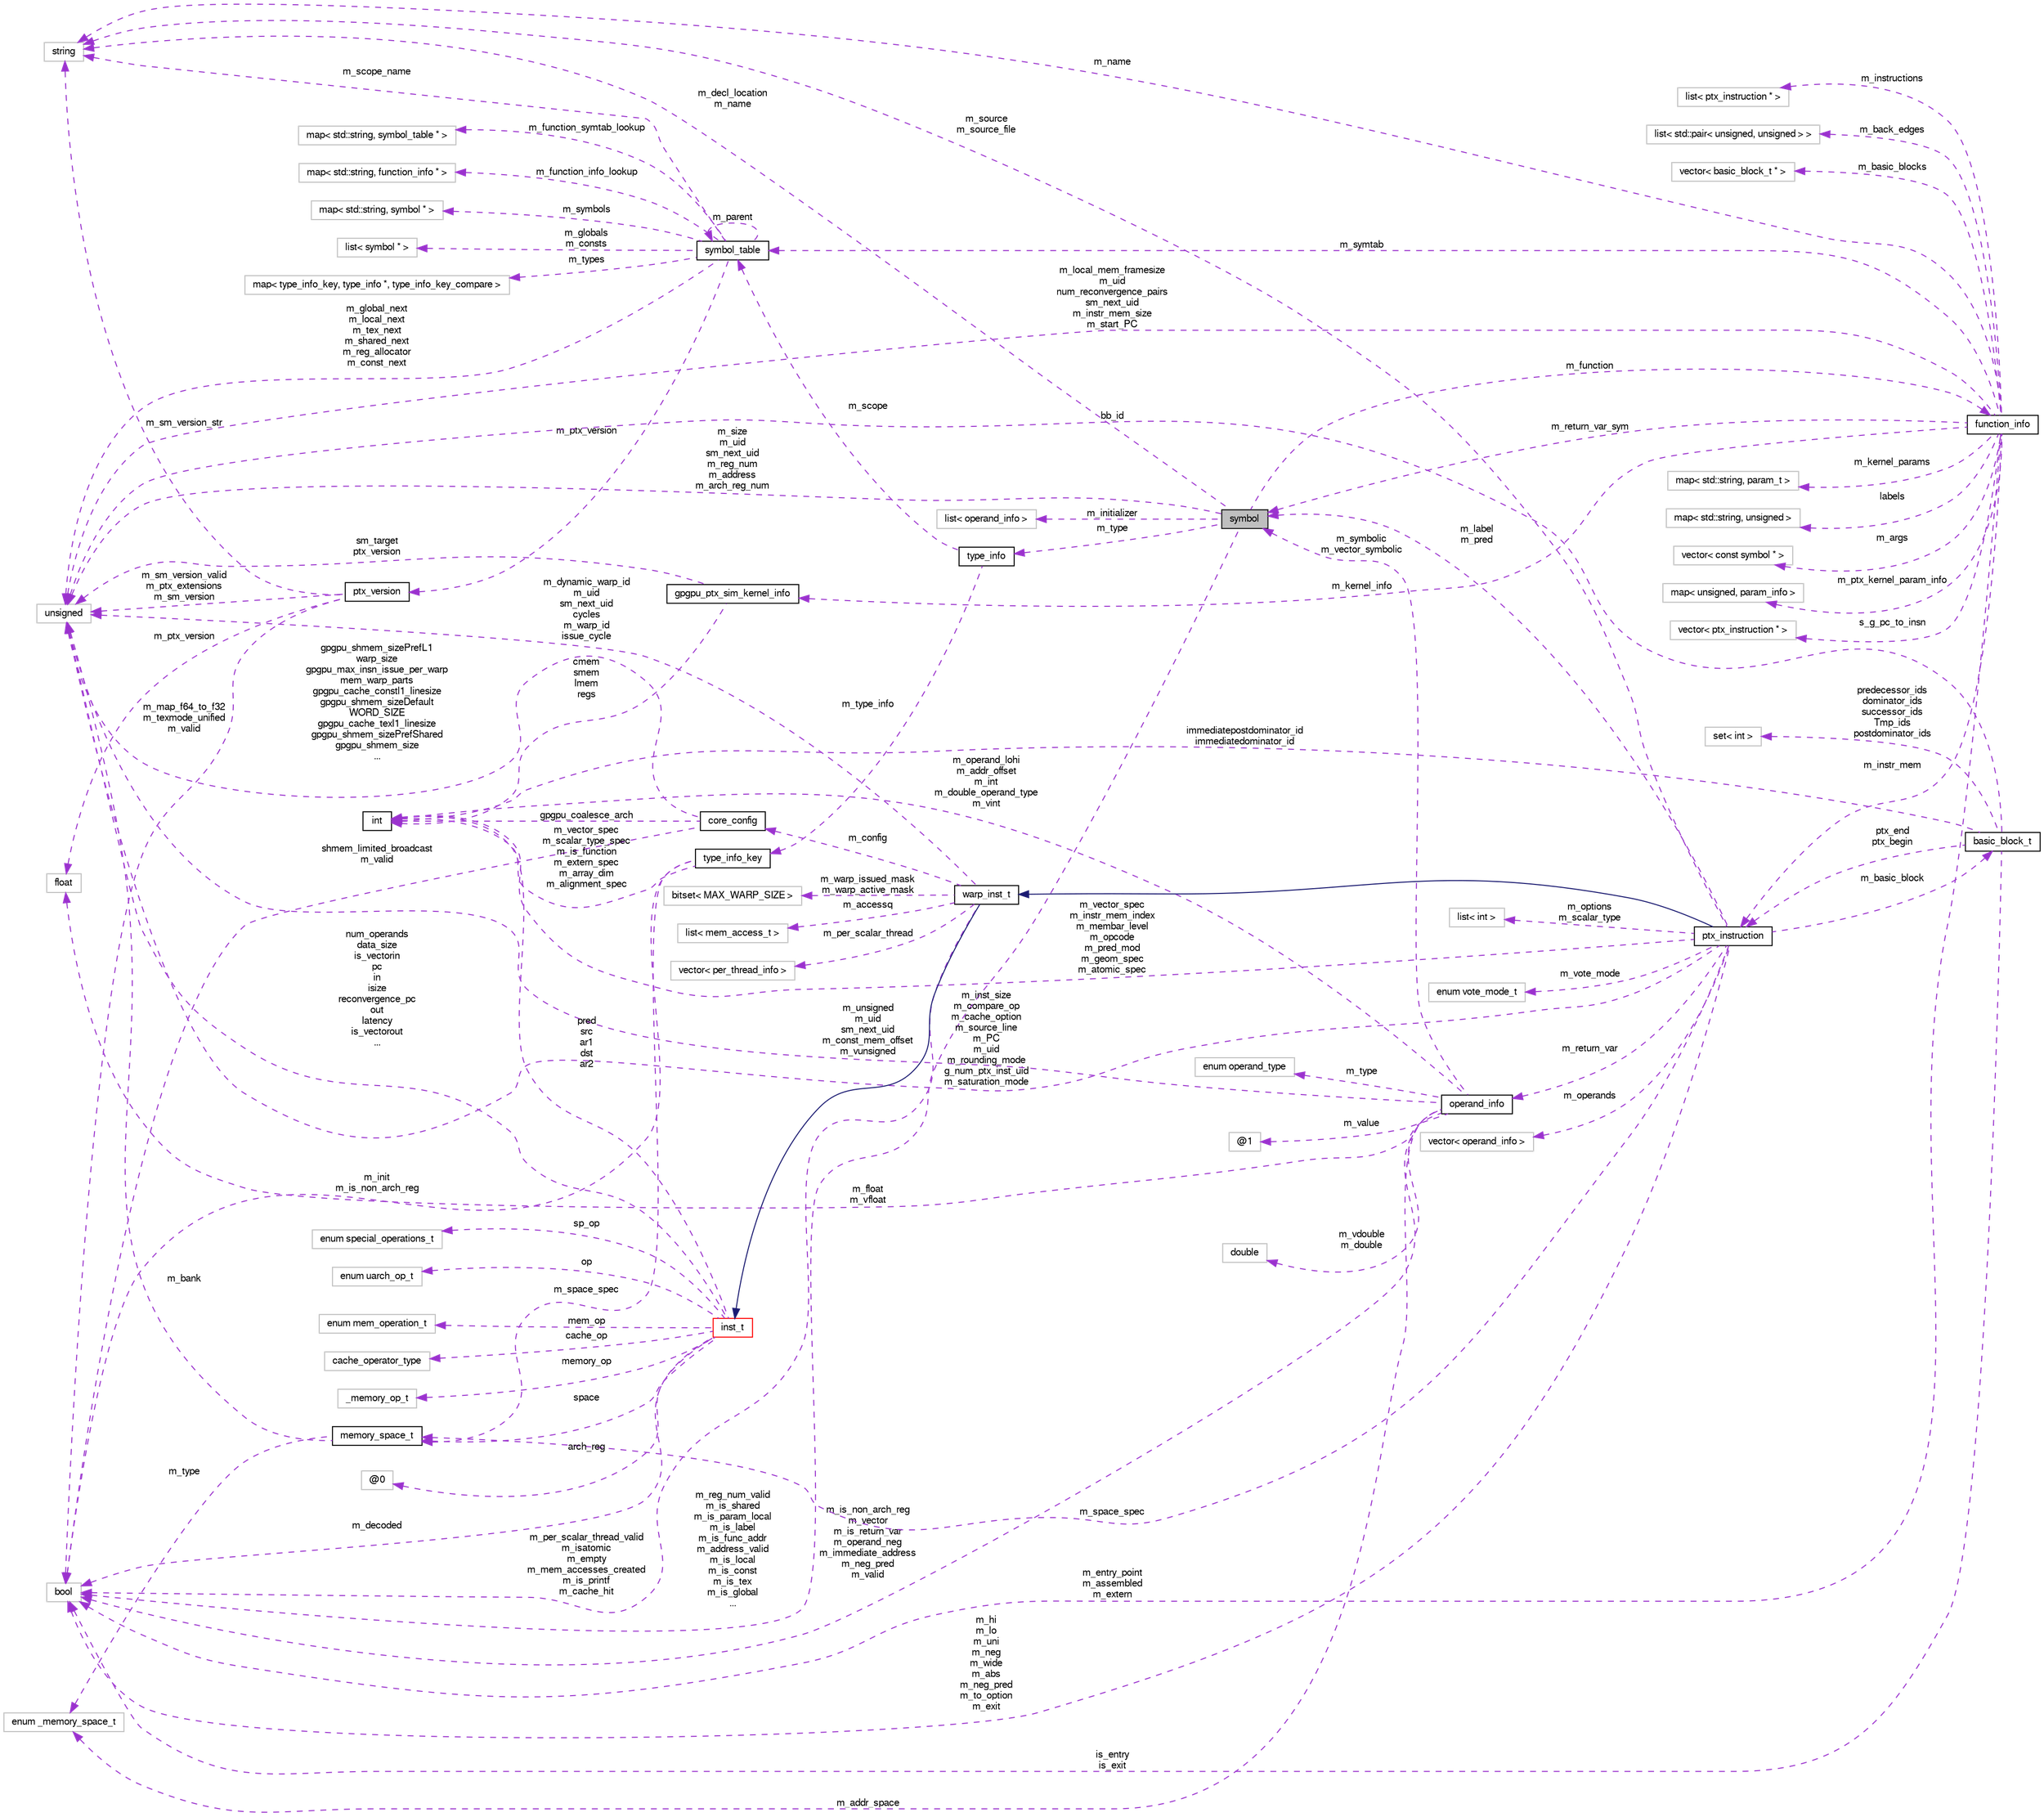digraph G
{
  bgcolor="transparent";
  edge [fontname="FreeSans",fontsize="10",labelfontname="FreeSans",labelfontsize="10"];
  node [fontname="FreeSans",fontsize="10",shape=record];
  rankdir=LR;
  Node1 [label="symbol",height=0.2,width=0.4,color="black", fillcolor="grey75", style="filled" fontcolor="black"];
  Node2 -> Node1 [dir=back,color="darkorchid3",fontsize="10",style="dashed",label="m_type",fontname="FreeSans"];
  Node2 [label="type_info",height=0.2,width=0.4,color="black",URL="$classtype__info.html"];
  Node3 -> Node2 [dir=back,color="darkorchid3",fontsize="10",style="dashed",label="m_scope",fontname="FreeSans"];
  Node3 [label="symbol_table",height=0.2,width=0.4,color="black",URL="$classsymbol__table.html"];
  Node4 -> Node3 [dir=back,color="darkorchid3",fontsize="10",style="dashed",label="m_symbols",fontname="FreeSans"];
  Node4 [label="map\< std::string, symbol * \>",height=0.2,width=0.4,color="grey75"];
  Node3 -> Node3 [dir=back,color="darkorchid3",fontsize="10",style="dashed",label="m_parent",fontname="FreeSans"];
  Node5 -> Node3 [dir=back,color="darkorchid3",fontsize="10",style="dashed",label="m_globals\nm_consts",fontname="FreeSans"];
  Node5 [label="list\< symbol * \>",height=0.2,width=0.4,color="grey75"];
  Node6 -> Node3 [dir=back,color="darkorchid3",fontsize="10",style="dashed",label="m_types",fontname="FreeSans"];
  Node6 [label="map\< type_info_key, type_info *, type_info_key_compare \>",height=0.2,width=0.4,color="grey75"];
  Node7 -> Node3 [dir=back,color="darkorchid3",fontsize="10",style="dashed",label="m_ptx_version",fontname="FreeSans"];
  Node7 [label="ptx_version",height=0.2,width=0.4,color="black",URL="$classptx__version.html"];
  Node8 -> Node7 [dir=back,color="darkorchid3",fontsize="10",style="dashed",label="m_ptx_version",fontname="FreeSans"];
  Node8 [label="float",height=0.2,width=0.4,color="grey75"];
  Node9 -> Node7 [dir=back,color="darkorchid3",fontsize="10",style="dashed",label="m_sm_version_str",fontname="FreeSans"];
  Node9 [label="string",height=0.2,width=0.4,color="grey75"];
  Node10 -> Node7 [dir=back,color="darkorchid3",fontsize="10",style="dashed",label="m_map_f64_to_f32\nm_texmode_unified\nm_valid",fontname="FreeSans"];
  Node10 [label="bool",height=0.2,width=0.4,color="grey75"];
  Node11 -> Node7 [dir=back,color="darkorchid3",fontsize="10",style="dashed",label="m_sm_version_valid\nm_ptx_extensions\nm_sm_version",fontname="FreeSans"];
  Node11 [label="unsigned",height=0.2,width=0.4,color="grey75"];
  Node9 -> Node3 [dir=back,color="darkorchid3",fontsize="10",style="dashed",label="m_scope_name",fontname="FreeSans"];
  Node12 -> Node3 [dir=back,color="darkorchid3",fontsize="10",style="dashed",label="m_function_symtab_lookup",fontname="FreeSans"];
  Node12 [label="map\< std::string, symbol_table * \>",height=0.2,width=0.4,color="grey75"];
  Node13 -> Node3 [dir=back,color="darkorchid3",fontsize="10",style="dashed",label="m_function_info_lookup",fontname="FreeSans"];
  Node13 [label="map\< std::string, function_info * \>",height=0.2,width=0.4,color="grey75"];
  Node11 -> Node3 [dir=back,color="darkorchid3",fontsize="10",style="dashed",label="m_global_next\nm_local_next\nm_tex_next\nm_shared_next\nm_reg_allocator\nm_const_next",fontname="FreeSans"];
  Node14 -> Node2 [dir=back,color="darkorchid3",fontsize="10",style="dashed",label="m_type_info",fontname="FreeSans"];
  Node14 [label="type_info_key",height=0.2,width=0.4,color="black",URL="$classtype__info__key.html"];
  Node15 -> Node14 [dir=back,color="darkorchid3",fontsize="10",style="dashed",label="m_space_spec",fontname="FreeSans"];
  Node15 [label="memory_space_t",height=0.2,width=0.4,color="black",URL="$classmemory__space__t.html"];
  Node16 -> Node15 [dir=back,color="darkorchid3",fontsize="10",style="dashed",label="m_type",fontname="FreeSans"];
  Node16 [label="enum _memory_space_t",height=0.2,width=0.4,color="grey75"];
  Node11 -> Node15 [dir=back,color="darkorchid3",fontsize="10",style="dashed",label="m_bank",fontname="FreeSans"];
  Node17 -> Node14 [dir=back,color="darkorchid3",fontsize="10",style="dashed",label="m_vector_spec\nm_scalar_type_spec\nm_is_function\nm_extern_spec\nm_array_dim\nm_alignment_spec",fontname="FreeSans"];
  Node17 [label="int",height=0.2,width=0.4,color="black",URL="$classint.html"];
  Node10 -> Node14 [dir=back,color="darkorchid3",fontsize="10",style="dashed",label="m_init\nm_is_non_arch_reg",fontname="FreeSans"];
  Node10 -> Node1 [dir=back,color="darkorchid3",fontsize="10",style="dashed",label="m_reg_num_valid\nm_is_shared\nm_is_param_local\nm_is_label\nm_is_func_addr\nm_address_valid\nm_is_local\nm_is_const\nm_is_tex\nm_is_global\n...",fontname="FreeSans"];
  Node9 -> Node1 [dir=back,color="darkorchid3",fontsize="10",style="dashed",label="m_decl_location\nm_name",fontname="FreeSans"];
  Node18 -> Node1 [dir=back,color="darkorchid3",fontsize="10",style="dashed",label="m_function",fontname="FreeSans"];
  Node18 [label="function_info",height=0.2,width=0.4,color="black",URL="$classfunction__info.html"];
  Node3 -> Node18 [dir=back,color="darkorchid3",fontsize="10",style="dashed",label="m_symtab",fontname="FreeSans"];
  Node19 -> Node18 [dir=back,color="darkorchid3",fontsize="10",style="dashed",label="m_kernel_params",fontname="FreeSans"];
  Node19 [label="map\< std::string, param_t \>",height=0.2,width=0.4,color="grey75"];
  Node20 -> Node18 [dir=back,color="darkorchid3",fontsize="10",style="dashed",label="labels",fontname="FreeSans"];
  Node20 [label="map\< std::string, unsigned \>",height=0.2,width=0.4,color="grey75"];
  Node21 -> Node18 [dir=back,color="darkorchid3",fontsize="10",style="dashed",label="m_args",fontname="FreeSans"];
  Node21 [label="vector\< const symbol * \>",height=0.2,width=0.4,color="grey75"];
  Node22 -> Node18 [dir=back,color="darkorchid3",fontsize="10",style="dashed",label="m_ptx_kernel_param_info",fontname="FreeSans"];
  Node22 [label="map\< unsigned, param_info \>",height=0.2,width=0.4,color="grey75"];
  Node23 -> Node18 [dir=back,color="darkorchid3",fontsize="10",style="dashed",label="s_g_pc_to_insn",fontname="FreeSans"];
  Node23 [label="vector\< ptx_instruction * \>",height=0.2,width=0.4,color="grey75"];
  Node24 -> Node18 [dir=back,color="darkorchid3",fontsize="10",style="dashed",label="m_instructions",fontname="FreeSans"];
  Node24 [label="list\< ptx_instruction * \>",height=0.2,width=0.4,color="grey75"];
  Node25 -> Node18 [dir=back,color="darkorchid3",fontsize="10",style="dashed",label="m_instr_mem",fontname="FreeSans"];
  Node25 [label="ptx_instruction",height=0.2,width=0.4,color="black",URL="$classptx__instruction.html"];
  Node26 -> Node25 [dir=back,color="midnightblue",fontsize="10",style="solid",fontname="FreeSans"];
  Node26 [label="warp_inst_t",height=0.2,width=0.4,color="black",URL="$classwarp__inst__t.html"];
  Node27 -> Node26 [dir=back,color="midnightblue",fontsize="10",style="solid",fontname="FreeSans"];
  Node27 [label="inst_t",height=0.2,width=0.4,color="red",URL="$classinst__t.html"];
  Node28 -> Node27 [dir=back,color="darkorchid3",fontsize="10",style="dashed",label="arch_reg",fontname="FreeSans"];
  Node28 [label="@0",height=0.2,width=0.4,color="grey75"];
  Node29 -> Node27 [dir=back,color="darkorchid3",fontsize="10",style="dashed",label="sp_op",fontname="FreeSans"];
  Node29 [label="enum special_operations_t",height=0.2,width=0.4,color="grey75"];
  Node30 -> Node27 [dir=back,color="darkorchid3",fontsize="10",style="dashed",label="op",fontname="FreeSans"];
  Node30 [label="enum uarch_op_t",height=0.2,width=0.4,color="grey75"];
  Node31 -> Node27 [dir=back,color="darkorchid3",fontsize="10",style="dashed",label="mem_op",fontname="FreeSans"];
  Node31 [label="enum mem_operation_t",height=0.2,width=0.4,color="grey75"];
  Node32 -> Node27 [dir=back,color="darkorchid3",fontsize="10",style="dashed",label="cache_op",fontname="FreeSans"];
  Node32 [label="cache_operator_type",height=0.2,width=0.4,color="grey75"];
  Node15 -> Node27 [dir=back,color="darkorchid3",fontsize="10",style="dashed",label="space",fontname="FreeSans"];
  Node17 -> Node27 [dir=back,color="darkorchid3",fontsize="10",style="dashed",label="pred\nsrc\nar1\ndst\nar2",fontname="FreeSans"];
  Node33 -> Node27 [dir=back,color="darkorchid3",fontsize="10",style="dashed",label="memory_op",fontname="FreeSans"];
  Node33 [label="_memory_op_t",height=0.2,width=0.4,color="grey75"];
  Node10 -> Node27 [dir=back,color="darkorchid3",fontsize="10",style="dashed",label="m_decoded",fontname="FreeSans"];
  Node11 -> Node27 [dir=back,color="darkorchid3",fontsize="10",style="dashed",label="num_operands\ndata_size\nis_vectorin\npc\nin\nisize\nreconvergence_pc\nout\nlatency\nis_vectorout\n...",fontname="FreeSans"];
  Node34 -> Node26 [dir=back,color="darkorchid3",fontsize="10",style="dashed",label="m_warp_issued_mask\nm_warp_active_mask",fontname="FreeSans"];
  Node34 [label="bitset\< MAX_WARP_SIZE \>",height=0.2,width=0.4,color="grey75"];
  Node35 -> Node26 [dir=back,color="darkorchid3",fontsize="10",style="dashed",label="m_accessq",fontname="FreeSans"];
  Node35 [label="list\< mem_access_t \>",height=0.2,width=0.4,color="grey75"];
  Node36 -> Node26 [dir=back,color="darkorchid3",fontsize="10",style="dashed",label="m_config",fontname="FreeSans"];
  Node36 [label="core_config",height=0.2,width=0.4,color="black",URL="$structcore__config.html"];
  Node17 -> Node36 [dir=back,color="darkorchid3",fontsize="10",style="dashed",label="gpgpu_coalesce_arch",fontname="FreeSans"];
  Node10 -> Node36 [dir=back,color="darkorchid3",fontsize="10",style="dashed",label="shmem_limited_broadcast\nm_valid",fontname="FreeSans"];
  Node11 -> Node36 [dir=back,color="darkorchid3",fontsize="10",style="dashed",label="gpgpu_shmem_sizePrefL1\nwarp_size\ngpgpu_max_insn_issue_per_warp\nmem_warp_parts\ngpgpu_cache_constl1_linesize\ngpgpu_shmem_sizeDefault\nWORD_SIZE\ngpgpu_cache_texl1_linesize\ngpgpu_shmem_sizePrefShared\ngpgpu_shmem_size\n...",fontname="FreeSans"];
  Node10 -> Node26 [dir=back,color="darkorchid3",fontsize="10",style="dashed",label="m_per_scalar_thread_valid\nm_isatomic\nm_empty\nm_mem_accesses_created\nm_is_printf\nm_cache_hit",fontname="FreeSans"];
  Node37 -> Node26 [dir=back,color="darkorchid3",fontsize="10",style="dashed",label="m_per_scalar_thread",fontname="FreeSans"];
  Node37 [label="vector\< per_thread_info \>",height=0.2,width=0.4,color="grey75"];
  Node11 -> Node26 [dir=back,color="darkorchid3",fontsize="10",style="dashed",label="m_dynamic_warp_id\nm_uid\nsm_next_uid\ncycles\nm_warp_id\nissue_cycle",fontname="FreeSans"];
  Node38 -> Node25 [dir=back,color="darkorchid3",fontsize="10",style="dashed",label="m_basic_block",fontname="FreeSans"];
  Node38 [label="basic_block_t",height=0.2,width=0.4,color="black",URL="$structbasic__block__t.html"];
  Node39 -> Node38 [dir=back,color="darkorchid3",fontsize="10",style="dashed",label="predecessor_ids\ndominator_ids\nsuccessor_ids\nTmp_ids\npostdominator_ids",fontname="FreeSans"];
  Node39 [label="set\< int \>",height=0.2,width=0.4,color="grey75"];
  Node25 -> Node38 [dir=back,color="darkorchid3",fontsize="10",style="dashed",label="ptx_end\nptx_begin",fontname="FreeSans"];
  Node17 -> Node38 [dir=back,color="darkorchid3",fontsize="10",style="dashed",label="immediatepostdominator_id\nimmediatedominator_id",fontname="FreeSans"];
  Node10 -> Node38 [dir=back,color="darkorchid3",fontsize="10",style="dashed",label="is_entry\nis_exit",fontname="FreeSans"];
  Node11 -> Node38 [dir=back,color="darkorchid3",fontsize="10",style="dashed",label="bb_id",fontname="FreeSans"];
  Node40 -> Node25 [dir=back,color="darkorchid3",fontsize="10",style="dashed",label="m_options\nm_scalar_type",fontname="FreeSans"];
  Node40 [label="list\< int \>",height=0.2,width=0.4,color="grey75"];
  Node15 -> Node25 [dir=back,color="darkorchid3",fontsize="10",style="dashed",label="m_space_spec",fontname="FreeSans"];
  Node41 -> Node25 [dir=back,color="darkorchid3",fontsize="10",style="dashed",label="m_vote_mode",fontname="FreeSans"];
  Node41 [label="enum vote_mode_t",height=0.2,width=0.4,color="grey75"];
  Node42 -> Node25 [dir=back,color="darkorchid3",fontsize="10",style="dashed",label="m_return_var",fontname="FreeSans"];
  Node42 [label="operand_info",height=0.2,width=0.4,color="black",URL="$classoperand__info.html"];
  Node43 -> Node42 [dir=back,color="darkorchid3",fontsize="10",style="dashed",label="m_value",fontname="FreeSans"];
  Node43 [label="@1",height=0.2,width=0.4,color="grey75"];
  Node44 -> Node42 [dir=back,color="darkorchid3",fontsize="10",style="dashed",label="m_vdouble\nm_double",fontname="FreeSans"];
  Node44 [label="double",height=0.2,width=0.4,color="grey75"];
  Node8 -> Node42 [dir=back,color="darkorchid3",fontsize="10",style="dashed",label="m_float\nm_vfloat",fontname="FreeSans"];
  Node16 -> Node42 [dir=back,color="darkorchid3",fontsize="10",style="dashed",label="m_addr_space",fontname="FreeSans"];
  Node1 -> Node42 [dir=back,color="darkorchid3",fontsize="10",style="dashed",label="m_symbolic\nm_vector_symbolic",fontname="FreeSans"];
  Node17 -> Node42 [dir=back,color="darkorchid3",fontsize="10",style="dashed",label="m_operand_lohi\nm_addr_offset\nm_int\nm_double_operand_type\nm_vint",fontname="FreeSans"];
  Node10 -> Node42 [dir=back,color="darkorchid3",fontsize="10",style="dashed",label="m_is_non_arch_reg\nm_vector\nm_is_return_var\nm_operand_neg\nm_immediate_address\nm_neg_pred\nm_valid",fontname="FreeSans"];
  Node45 -> Node42 [dir=back,color="darkorchid3",fontsize="10",style="dashed",label="m_type",fontname="FreeSans"];
  Node45 [label="enum operand_type",height=0.2,width=0.4,color="grey75"];
  Node11 -> Node42 [dir=back,color="darkorchid3",fontsize="10",style="dashed",label="m_unsigned\nm_uid\nsm_next_uid\nm_const_mem_offset\nm_vunsigned",fontname="FreeSans"];
  Node17 -> Node25 [dir=back,color="darkorchid3",fontsize="10",style="dashed",label="m_vector_spec\nm_instr_mem_index\nm_membar_level\nm_opcode\nm_pred_mod\nm_geom_spec\nm_atomic_spec",fontname="FreeSans"];
  Node1 -> Node25 [dir=back,color="darkorchid3",fontsize="10",style="dashed",label="m_label\nm_pred",fontname="FreeSans"];
  Node10 -> Node25 [dir=back,color="darkorchid3",fontsize="10",style="dashed",label="m_hi\nm_lo\nm_uni\nm_neg\nm_wide\nm_abs\nm_neg_pred\nm_to_option\nm_exit",fontname="FreeSans"];
  Node9 -> Node25 [dir=back,color="darkorchid3",fontsize="10",style="dashed",label="m_source\nm_source_file",fontname="FreeSans"];
  Node11 -> Node25 [dir=back,color="darkorchid3",fontsize="10",style="dashed",label="m_inst_size\nm_compare_op\nm_cache_option\nm_source_line\nm_PC\nm_uid\nm_rounding_mode\ng_num_ptx_inst_uid\nm_saturation_mode",fontname="FreeSans"];
  Node46 -> Node25 [dir=back,color="darkorchid3",fontsize="10",style="dashed",label="m_operands",fontname="FreeSans"];
  Node46 [label="vector\< operand_info \>",height=0.2,width=0.4,color="grey75"];
  Node1 -> Node18 [dir=back,color="darkorchid3",fontsize="10",style="dashed",label="m_return_var_sym",fontname="FreeSans"];
  Node9 -> Node18 [dir=back,color="darkorchid3",fontsize="10",style="dashed",label="m_name",fontname="FreeSans"];
  Node10 -> Node18 [dir=back,color="darkorchid3",fontsize="10",style="dashed",label="m_entry_point\nm_assembled\nm_extern",fontname="FreeSans"];
  Node47 -> Node18 [dir=back,color="darkorchid3",fontsize="10",style="dashed",label="m_kernel_info",fontname="FreeSans"];
  Node47 [label="gpgpu_ptx_sim_kernel_info",height=0.2,width=0.4,color="black",URL="$structgpgpu__ptx__sim__kernel__info.html"];
  Node17 -> Node47 [dir=back,color="darkorchid3",fontsize="10",style="dashed",label="cmem\nsmem\nlmem\nregs",fontname="FreeSans"];
  Node11 -> Node47 [dir=back,color="darkorchid3",fontsize="10",style="dashed",label="sm_target\nptx_version",fontname="FreeSans"];
  Node48 -> Node18 [dir=back,color="darkorchid3",fontsize="10",style="dashed",label="m_back_edges",fontname="FreeSans"];
  Node48 [label="list\< std::pair\< unsigned, unsigned \> \>",height=0.2,width=0.4,color="grey75"];
  Node11 -> Node18 [dir=back,color="darkorchid3",fontsize="10",style="dashed",label="m_local_mem_framesize\nm_uid\nnum_reconvergence_pairs\nsm_next_uid\nm_instr_mem_size\nm_start_PC",fontname="FreeSans"];
  Node49 -> Node18 [dir=back,color="darkorchid3",fontsize="10",style="dashed",label="m_basic_blocks",fontname="FreeSans"];
  Node49 [label="vector\< basic_block_t * \>",height=0.2,width=0.4,color="grey75"];
  Node50 -> Node1 [dir=back,color="darkorchid3",fontsize="10",style="dashed",label="m_initializer",fontname="FreeSans"];
  Node50 [label="list\< operand_info \>",height=0.2,width=0.4,color="grey75"];
  Node11 -> Node1 [dir=back,color="darkorchid3",fontsize="10",style="dashed",label="m_size\nm_uid\nsm_next_uid\nm_reg_num\nm_address\nm_arch_reg_num",fontname="FreeSans"];
}
